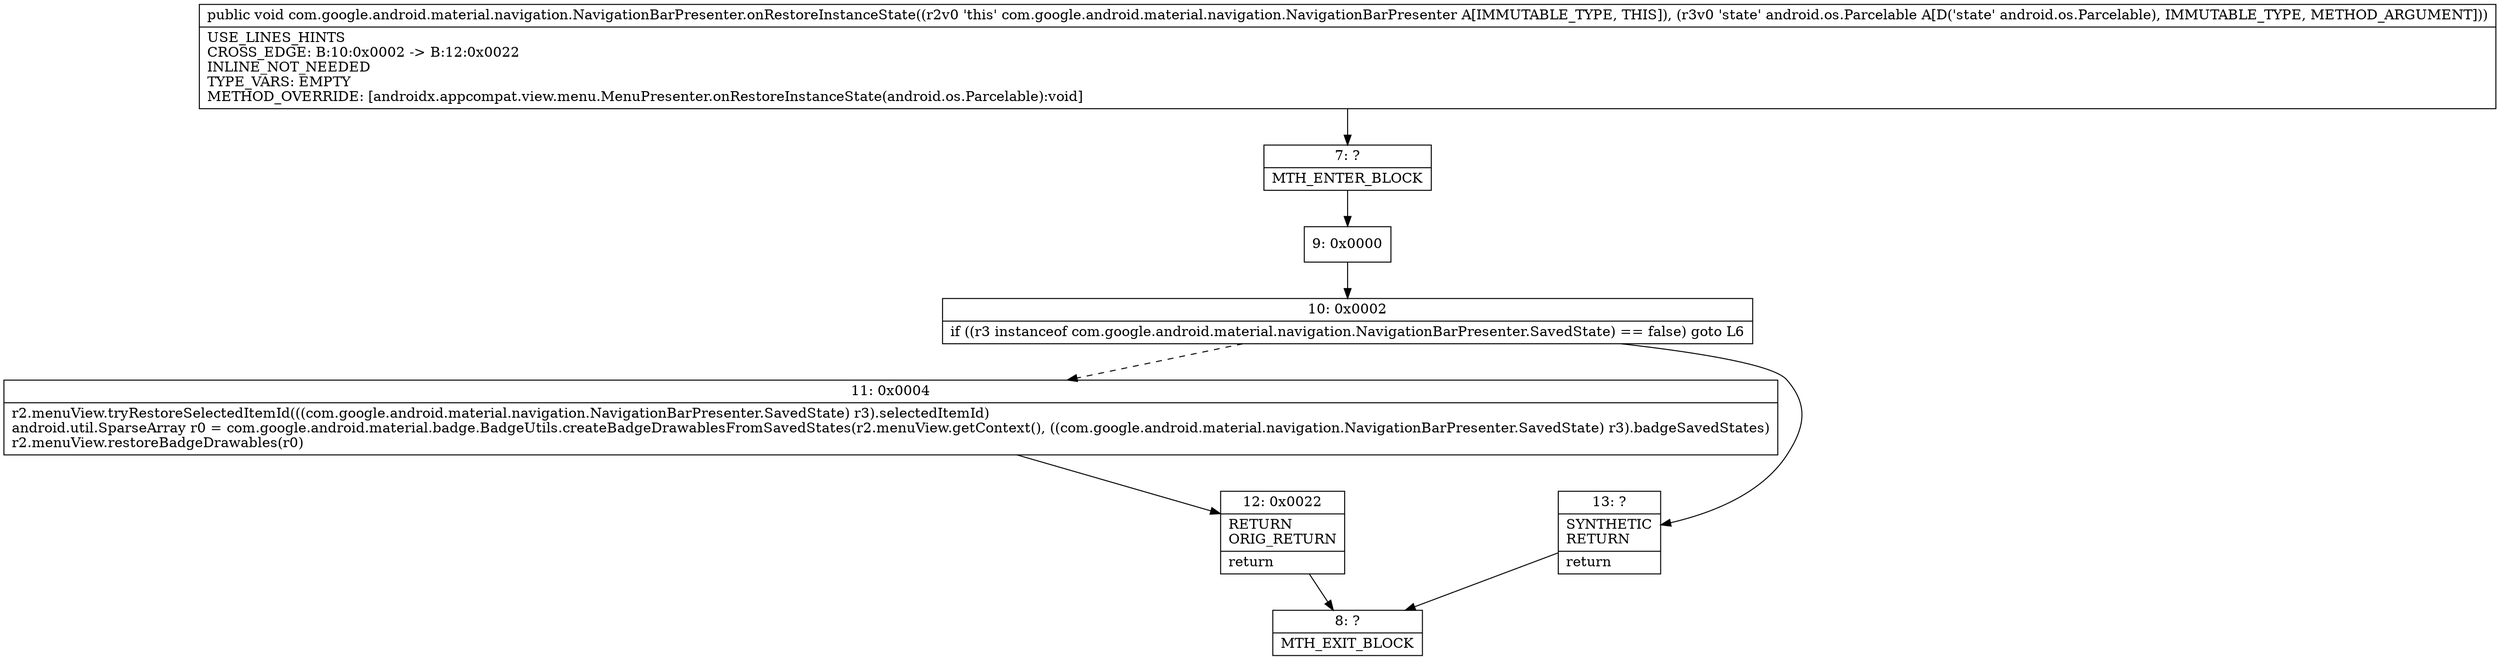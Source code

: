 digraph "CFG forcom.google.android.material.navigation.NavigationBarPresenter.onRestoreInstanceState(Landroid\/os\/Parcelable;)V" {
Node_7 [shape=record,label="{7\:\ ?|MTH_ENTER_BLOCK\l}"];
Node_9 [shape=record,label="{9\:\ 0x0000}"];
Node_10 [shape=record,label="{10\:\ 0x0002|if ((r3 instanceof com.google.android.material.navigation.NavigationBarPresenter.SavedState) == false) goto L6\l}"];
Node_11 [shape=record,label="{11\:\ 0x0004|r2.menuView.tryRestoreSelectedItemId(((com.google.android.material.navigation.NavigationBarPresenter.SavedState) r3).selectedItemId)\landroid.util.SparseArray r0 = com.google.android.material.badge.BadgeUtils.createBadgeDrawablesFromSavedStates(r2.menuView.getContext(), ((com.google.android.material.navigation.NavigationBarPresenter.SavedState) r3).badgeSavedStates)\lr2.menuView.restoreBadgeDrawables(r0)\l}"];
Node_12 [shape=record,label="{12\:\ 0x0022|RETURN\lORIG_RETURN\l|return\l}"];
Node_8 [shape=record,label="{8\:\ ?|MTH_EXIT_BLOCK\l}"];
Node_13 [shape=record,label="{13\:\ ?|SYNTHETIC\lRETURN\l|return\l}"];
MethodNode[shape=record,label="{public void com.google.android.material.navigation.NavigationBarPresenter.onRestoreInstanceState((r2v0 'this' com.google.android.material.navigation.NavigationBarPresenter A[IMMUTABLE_TYPE, THIS]), (r3v0 'state' android.os.Parcelable A[D('state' android.os.Parcelable), IMMUTABLE_TYPE, METHOD_ARGUMENT]))  | USE_LINES_HINTS\lCROSS_EDGE: B:10:0x0002 \-\> B:12:0x0022\lINLINE_NOT_NEEDED\lTYPE_VARS: EMPTY\lMETHOD_OVERRIDE: [androidx.appcompat.view.menu.MenuPresenter.onRestoreInstanceState(android.os.Parcelable):void]\l}"];
MethodNode -> Node_7;Node_7 -> Node_9;
Node_9 -> Node_10;
Node_10 -> Node_11[style=dashed];
Node_10 -> Node_13;
Node_11 -> Node_12;
Node_12 -> Node_8;
Node_13 -> Node_8;
}

